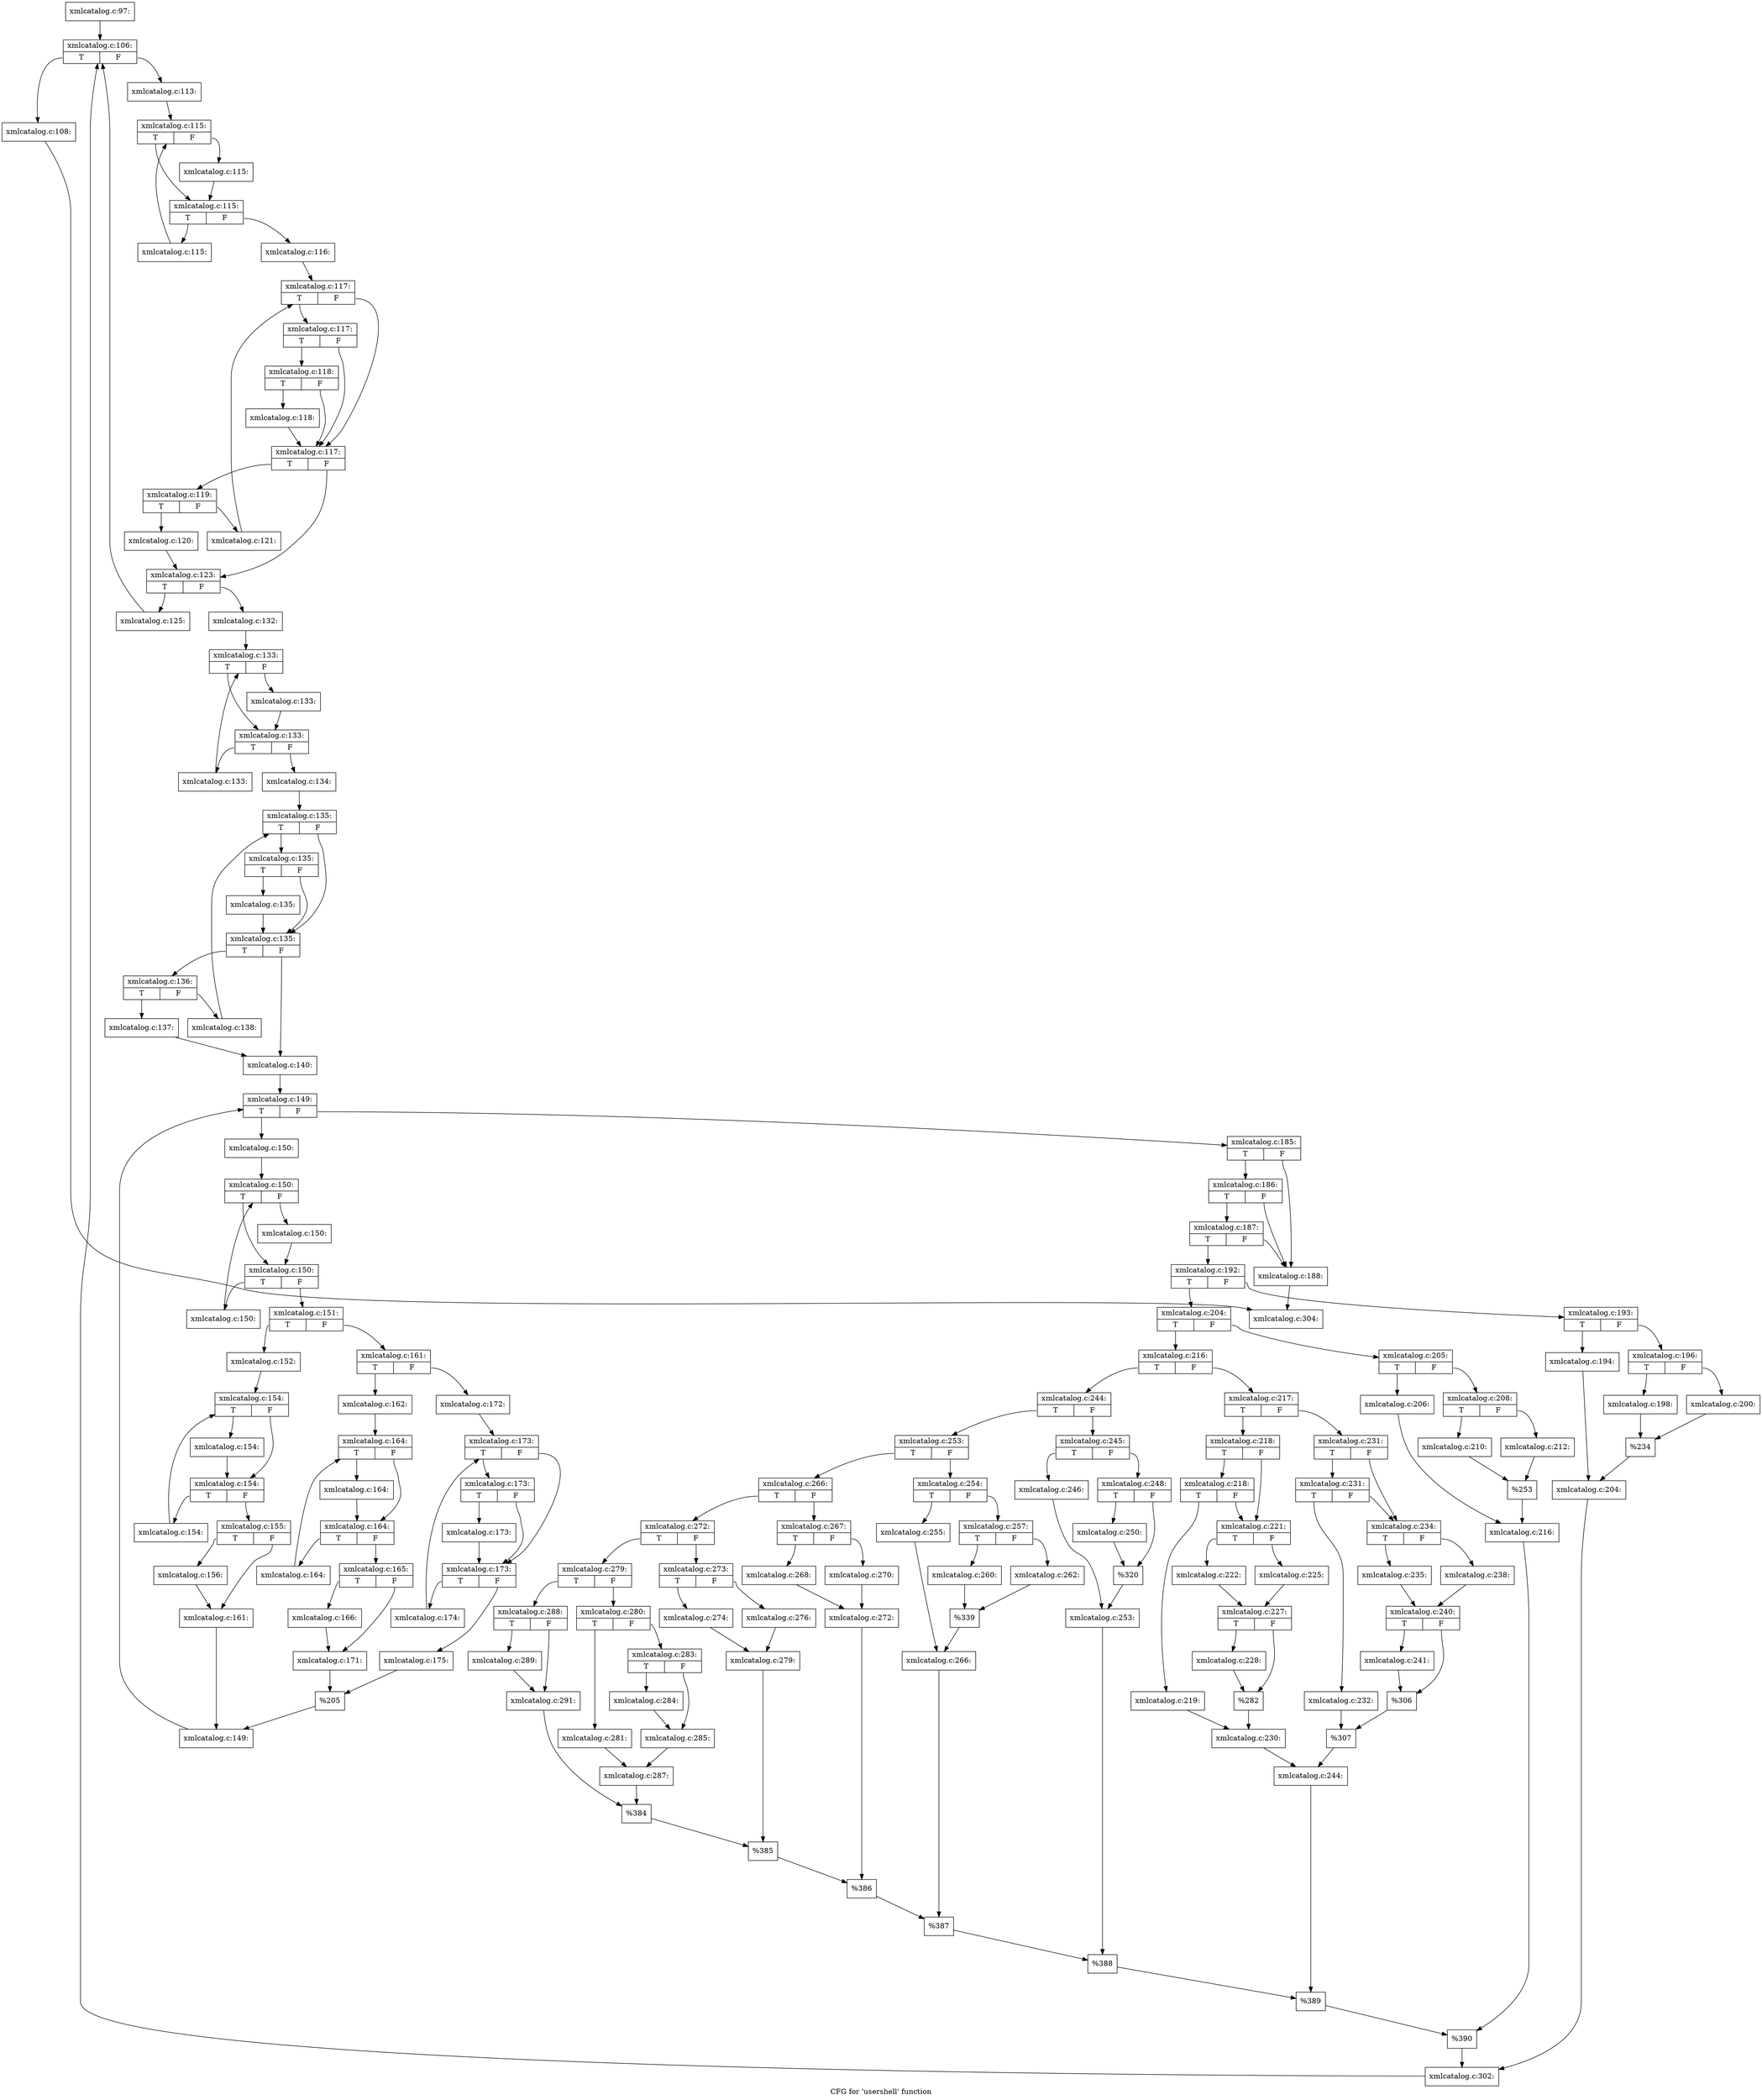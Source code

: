 digraph "CFG for 'usershell' function" {
	label="CFG for 'usershell' function";

	Node0x3fdbb70 [shape=record,label="{xmlcatalog.c:97:}"];
	Node0x3fdbb70 -> Node0x3fdf240;
	Node0x3fdf240 [shape=record,label="{xmlcatalog.c:106:|{<s0>T|<s1>F}}"];
	Node0x3fdf240:s0 -> Node0x3fdfc70;
	Node0x3fdf240:s1 -> Node0x3fdffa0;
	Node0x3fdfc70 [shape=record,label="{xmlcatalog.c:108:}"];
	Node0x3fdfc70 -> Node0x3fdf180;
	Node0x3fdffa0 [shape=record,label="{xmlcatalog.c:113:}"];
	Node0x3fdffa0 -> Node0x3fe0320;
	Node0x3fe0320 [shape=record,label="{xmlcatalog.c:115:|{<s0>T|<s1>F}}"];
	Node0x3fe0320:s0 -> Node0x3fe0520;
	Node0x3fe0320:s1 -> Node0x3fe0570;
	Node0x3fe0570 [shape=record,label="{xmlcatalog.c:115:}"];
	Node0x3fe0570 -> Node0x3fe0520;
	Node0x3fe0520 [shape=record,label="{xmlcatalog.c:115:|{<s0>T|<s1>F}}"];
	Node0x3fe0520:s0 -> Node0x3fe0b80;
	Node0x3fe0520:s1 -> Node0x3fe04d0;
	Node0x3fe0b80 [shape=record,label="{xmlcatalog.c:115:}"];
	Node0x3fe0b80 -> Node0x3fe0320;
	Node0x3fe04d0 [shape=record,label="{xmlcatalog.c:116:}"];
	Node0x3fe04d0 -> Node0x3fe0f40;
	Node0x3fe0f40 [shape=record,label="{xmlcatalog.c:117:|{<s0>T|<s1>F}}"];
	Node0x3fe0f40:s0 -> Node0x3fe12c0;
	Node0x3fe0f40:s1 -> Node0x3fe11a0;
	Node0x3fe12c0 [shape=record,label="{xmlcatalog.c:117:|{<s0>T|<s1>F}}"];
	Node0x3fe12c0:s0 -> Node0x3fe1240;
	Node0x3fe12c0:s1 -> Node0x3fe11a0;
	Node0x3fe1240 [shape=record,label="{xmlcatalog.c:118:|{<s0>T|<s1>F}}"];
	Node0x3fe1240:s0 -> Node0x3fe11f0;
	Node0x3fe1240:s1 -> Node0x3fe11a0;
	Node0x3fe11f0 [shape=record,label="{xmlcatalog.c:118:}"];
	Node0x3fe11f0 -> Node0x3fe11a0;
	Node0x3fe11a0 [shape=record,label="{xmlcatalog.c:117:|{<s0>T|<s1>F}}"];
	Node0x3fe11a0:s0 -> Node0x3fe1b70;
	Node0x3fe11a0:s1 -> Node0x3fe1120;
	Node0x3fe1b70 [shape=record,label="{xmlcatalog.c:119:|{<s0>T|<s1>F}}"];
	Node0x3fe1b70:s0 -> Node0x3fe2130;
	Node0x3fe1b70:s1 -> Node0x3fe2180;
	Node0x3fe2130 [shape=record,label="{xmlcatalog.c:120:}"];
	Node0x3fe2130 -> Node0x3fe1120;
	Node0x3fe2180 [shape=record,label="{xmlcatalog.c:121:}"];
	Node0x3fe2180 -> Node0x3fe0f40;
	Node0x3fe1120 [shape=record,label="{xmlcatalog.c:123:|{<s0>T|<s1>F}}"];
	Node0x3fe1120:s0 -> Node0x3fe2eb0;
	Node0x3fe1120:s1 -> Node0x3fe2f00;
	Node0x3fe2eb0 [shape=record,label="{xmlcatalog.c:125:}"];
	Node0x3fe2eb0 -> Node0x3fdf240;
	Node0x3fe2f00 [shape=record,label="{xmlcatalog.c:132:}"];
	Node0x3fe2f00 -> Node0x3fe3ca0;
	Node0x3fe3ca0 [shape=record,label="{xmlcatalog.c:133:|{<s0>T|<s1>F}}"];
	Node0x3fe3ca0:s0 -> Node0x3fe3ec0;
	Node0x3fe3ca0:s1 -> Node0x3fe3f10;
	Node0x3fe3f10 [shape=record,label="{xmlcatalog.c:133:}"];
	Node0x3fe3f10 -> Node0x3fe3ec0;
	Node0x3fe3ec0 [shape=record,label="{xmlcatalog.c:133:|{<s0>T|<s1>F}}"];
	Node0x3fe3ec0:s0 -> Node0x3fe44c0;
	Node0x3fe3ec0:s1 -> Node0x3fe3e70;
	Node0x3fe44c0 [shape=record,label="{xmlcatalog.c:133:}"];
	Node0x3fe44c0 -> Node0x3fe3ca0;
	Node0x3fe3e70 [shape=record,label="{xmlcatalog.c:134:}"];
	Node0x3fe3e70 -> Node0x3fe4880;
	Node0x3fe4880 [shape=record,label="{xmlcatalog.c:135:|{<s0>T|<s1>F}}"];
	Node0x3fe4880:s0 -> Node0x3fe4b80;
	Node0x3fe4880:s1 -> Node0x3fe4ae0;
	Node0x3fe4b80 [shape=record,label="{xmlcatalog.c:135:|{<s0>T|<s1>F}}"];
	Node0x3fe4b80:s0 -> Node0x3fe4b30;
	Node0x3fe4b80:s1 -> Node0x3fe4ae0;
	Node0x3fe4b30 [shape=record,label="{xmlcatalog.c:135:}"];
	Node0x3fe4b30 -> Node0x3fe4ae0;
	Node0x3fe4ae0 [shape=record,label="{xmlcatalog.c:135:|{<s0>T|<s1>F}}"];
	Node0x3fe4ae0:s0 -> Node0x3fe5140;
	Node0x3fe4ae0:s1 -> Node0x3fe4a60;
	Node0x3fe5140 [shape=record,label="{xmlcatalog.c:136:|{<s0>T|<s1>F}}"];
	Node0x3fe5140:s0 -> Node0x3fe5670;
	Node0x3fe5140:s1 -> Node0x3fe56c0;
	Node0x3fe5670 [shape=record,label="{xmlcatalog.c:137:}"];
	Node0x3fe5670 -> Node0x3fe4a60;
	Node0x3fe56c0 [shape=record,label="{xmlcatalog.c:138:}"];
	Node0x3fe56c0 -> Node0x3fe4880;
	Node0x3fe4a60 [shape=record,label="{xmlcatalog.c:140:}"];
	Node0x3fe4a60 -> Node0x3fe6ad0;
	Node0x3fe6ad0 [shape=record,label="{xmlcatalog.c:149:|{<s0>T|<s1>F}}"];
	Node0x3fe6ad0:s0 -> Node0x3fe6eb0;
	Node0x3fe6ad0:s1 -> Node0x3fe6c80;
	Node0x3fe6eb0 [shape=record,label="{xmlcatalog.c:150:}"];
	Node0x3fe6eb0 -> Node0x3fe6ff0;
	Node0x3fe6ff0 [shape=record,label="{xmlcatalog.c:150:|{<s0>T|<s1>F}}"];
	Node0x3fe6ff0:s0 -> Node0x3fe7170;
	Node0x3fe6ff0:s1 -> Node0x3fe71c0;
	Node0x3fe71c0 [shape=record,label="{xmlcatalog.c:150:}"];
	Node0x3fe71c0 -> Node0x3fe7170;
	Node0x3fe7170 [shape=record,label="{xmlcatalog.c:150:|{<s0>T|<s1>F}}"];
	Node0x3fe7170:s0 -> Node0x3fe7800;
	Node0x3fe7170:s1 -> Node0x3fe70f0;
	Node0x3fe7800 [shape=record,label="{xmlcatalog.c:150:}"];
	Node0x3fe7800 -> Node0x3fe6ff0;
	Node0x3fe70f0 [shape=record,label="{xmlcatalog.c:151:|{<s0>T|<s1>F}}"];
	Node0x3fe70f0:s0 -> Node0x3fe7ae0;
	Node0x3fe70f0:s1 -> Node0x3fe7b80;
	Node0x3fe7ae0 [shape=record,label="{xmlcatalog.c:152:}"];
	Node0x3fe7ae0 -> Node0x3fe83f0;
	Node0x3fe83f0 [shape=record,label="{xmlcatalog.c:154:|{<s0>T|<s1>F}}"];
	Node0x3fe83f0:s0 -> Node0x3fe86a0;
	Node0x3fe83f0:s1 -> Node0x3fe8650;
	Node0x3fe86a0 [shape=record,label="{xmlcatalog.c:154:}"];
	Node0x3fe86a0 -> Node0x3fe8650;
	Node0x3fe8650 [shape=record,label="{xmlcatalog.c:154:|{<s0>T|<s1>F}}"];
	Node0x3fe8650:s0 -> Node0x3fe8ce0;
	Node0x3fe8650:s1 -> Node0x3fe85d0;
	Node0x3fe8ce0 [shape=record,label="{xmlcatalog.c:154:}"];
	Node0x3fe8ce0 -> Node0x3fe83f0;
	Node0x3fe85d0 [shape=record,label="{xmlcatalog.c:155:|{<s0>T|<s1>F}}"];
	Node0x3fe85d0:s0 -> Node0x3fe8fc0;
	Node0x3fe85d0:s1 -> Node0x3fe9010;
	Node0x3fe8fc0 [shape=record,label="{xmlcatalog.c:156:}"];
	Node0x3fe8fc0 -> Node0x3fe9010;
	Node0x3fe9010 [shape=record,label="{xmlcatalog.c:161:}"];
	Node0x3fe9010 -> Node0x3fe7b30;
	Node0x3fe7b80 [shape=record,label="{xmlcatalog.c:161:|{<s0>T|<s1>F}}"];
	Node0x3fe7b80:s0 -> Node0x3fe9c80;
	Node0x3fe7b80:s1 -> Node0x3fe9d20;
	Node0x3fe9c80 [shape=record,label="{xmlcatalog.c:162:}"];
	Node0x3fe9c80 -> Node0x3fea590;
	Node0x3fea590 [shape=record,label="{xmlcatalog.c:164:|{<s0>T|<s1>F}}"];
	Node0x3fea590:s0 -> Node0x3fea840;
	Node0x3fea590:s1 -> Node0x3fea7f0;
	Node0x3fea840 [shape=record,label="{xmlcatalog.c:164:}"];
	Node0x3fea840 -> Node0x3fea7f0;
	Node0x3fea7f0 [shape=record,label="{xmlcatalog.c:164:|{<s0>T|<s1>F}}"];
	Node0x3fea7f0:s0 -> Node0x3feae80;
	Node0x3fea7f0:s1 -> Node0x3fea770;
	Node0x3feae80 [shape=record,label="{xmlcatalog.c:164:}"];
	Node0x3feae80 -> Node0x3fea590;
	Node0x3fea770 [shape=record,label="{xmlcatalog.c:165:|{<s0>T|<s1>F}}"];
	Node0x3fea770:s0 -> Node0x3feb1a0;
	Node0x3fea770:s1 -> Node0x3feb1f0;
	Node0x3feb1a0 [shape=record,label="{xmlcatalog.c:166:}"];
	Node0x3feb1a0 -> Node0x3feb1f0;
	Node0x3feb1f0 [shape=record,label="{xmlcatalog.c:171:}"];
	Node0x3feb1f0 -> Node0x3fe9cd0;
	Node0x3fe9d20 [shape=record,label="{xmlcatalog.c:172:}"];
	Node0x3fe9d20 -> Node0x3fec1e0;
	Node0x3fec1e0 [shape=record,label="{xmlcatalog.c:173:|{<s0>T|<s1>F}}"];
	Node0x3fec1e0:s0 -> Node0x3fec520;
	Node0x3fec1e0:s1 -> Node0x3fec480;
	Node0x3fec520 [shape=record,label="{xmlcatalog.c:173:|{<s0>T|<s1>F}}"];
	Node0x3fec520:s0 -> Node0x3fec4d0;
	Node0x3fec520:s1 -> Node0x3fec480;
	Node0x3fec4d0 [shape=record,label="{xmlcatalog.c:173:}"];
	Node0x3fec4d0 -> Node0x3fec480;
	Node0x3fec480 [shape=record,label="{xmlcatalog.c:173:|{<s0>T|<s1>F}}"];
	Node0x3fec480:s0 -> Node0x3fecae0;
	Node0x3fec480:s1 -> Node0x3fec400;
	Node0x3fecae0 [shape=record,label="{xmlcatalog.c:174:}"];
	Node0x3fecae0 -> Node0x3fec1e0;
	Node0x3fec400 [shape=record,label="{xmlcatalog.c:175:}"];
	Node0x3fec400 -> Node0x3fe9cd0;
	Node0x3fe9cd0 [shape=record,label="{%205}"];
	Node0x3fe9cd0 -> Node0x3fe7b30;
	Node0x3fe7b30 [shape=record,label="{xmlcatalog.c:149:}"];
	Node0x3fe7b30 -> Node0x3fe6ad0;
	Node0x3fe6c80 [shape=record,label="{xmlcatalog.c:185:|{<s0>T|<s1>F}}"];
	Node0x3fe6c80:s0 -> Node0x3fedbe0;
	Node0x3fe6c80:s1 -> Node0x3fedac0;
	Node0x3fedbe0 [shape=record,label="{xmlcatalog.c:186:|{<s0>T|<s1>F}}"];
	Node0x3fedbe0:s0 -> Node0x3fedb60;
	Node0x3fedbe0:s1 -> Node0x3fedac0;
	Node0x3fedb60 [shape=record,label="{xmlcatalog.c:187:|{<s0>T|<s1>F}}"];
	Node0x3fedb60:s0 -> Node0x3fedb10;
	Node0x3fedb60:s1 -> Node0x3fedac0;
	Node0x3fedac0 [shape=record,label="{xmlcatalog.c:188:}"];
	Node0x3fedac0 -> Node0x3fdf180;
	Node0x3fedb10 [shape=record,label="{xmlcatalog.c:192:|{<s0>T|<s1>F}}"];
	Node0x3fedb10:s0 -> Node0x3feedd0;
	Node0x3fedb10:s1 -> Node0x3feed30;
	Node0x3feed30 [shape=record,label="{xmlcatalog.c:193:|{<s0>T|<s1>F}}"];
	Node0x3feed30:s0 -> Node0x3fef390;
	Node0x3feed30:s1 -> Node0x3fef430;
	Node0x3fef390 [shape=record,label="{xmlcatalog.c:194:}"];
	Node0x3fef390 -> Node0x3fef3e0;
	Node0x3fef430 [shape=record,label="{xmlcatalog.c:196:|{<s0>T|<s1>F}}"];
	Node0x3fef430:s0 -> Node0x3fefe80;
	Node0x3fef430:s1 -> Node0x3feff20;
	Node0x3fefe80 [shape=record,label="{xmlcatalog.c:198:}"];
	Node0x3fefe80 -> Node0x3fefed0;
	Node0x3feff20 [shape=record,label="{xmlcatalog.c:200:}"];
	Node0x3feff20 -> Node0x3fefed0;
	Node0x3fefed0 [shape=record,label="{%234}"];
	Node0x3fefed0 -> Node0x3fef3e0;
	Node0x3fef3e0 [shape=record,label="{xmlcatalog.c:204:}"];
	Node0x3fef3e0 -> Node0x3feed80;
	Node0x3feedd0 [shape=record,label="{xmlcatalog.c:204:|{<s0>T|<s1>F}}"];
	Node0x3feedd0:s0 -> Node0x3ff0d40;
	Node0x3feedd0:s1 -> Node0x3ff0ca0;
	Node0x3ff0ca0 [shape=record,label="{xmlcatalog.c:205:|{<s0>T|<s1>F}}"];
	Node0x3ff0ca0:s0 -> Node0x3fc7020;
	Node0x3ff0ca0:s1 -> Node0x3fc70c0;
	Node0x3fc7020 [shape=record,label="{xmlcatalog.c:206:}"];
	Node0x3fc7020 -> Node0x3fc7070;
	Node0x3fc70c0 [shape=record,label="{xmlcatalog.c:208:|{<s0>T|<s1>F}}"];
	Node0x3fc70c0:s0 -> Node0x3fc7b10;
	Node0x3fc70c0:s1 -> Node0x3fc7bb0;
	Node0x3fc7b10 [shape=record,label="{xmlcatalog.c:210:}"];
	Node0x3fc7b10 -> Node0x3fc7b60;
	Node0x3fc7bb0 [shape=record,label="{xmlcatalog.c:212:}"];
	Node0x3fc7bb0 -> Node0x3fc7b60;
	Node0x3fc7b60 [shape=record,label="{%253}"];
	Node0x3fc7b60 -> Node0x3fc7070;
	Node0x3fc7070 [shape=record,label="{xmlcatalog.c:216:}"];
	Node0x3fc7070 -> Node0x3ff0cf0;
	Node0x3ff0d40 [shape=record,label="{xmlcatalog.c:216:|{<s0>T|<s1>F}}"];
	Node0x3ff0d40:s0 -> Node0x3fc89d0;
	Node0x3ff0d40:s1 -> Node0x3fc8930;
	Node0x3fc8930 [shape=record,label="{xmlcatalog.c:217:|{<s0>T|<s1>F}}"];
	Node0x3fc8930:s0 -> Node0x3fc8f10;
	Node0x3fc8930:s1 -> Node0x3fc8fb0;
	Node0x3fc8f10 [shape=record,label="{xmlcatalog.c:218:|{<s0>T|<s1>F}}"];
	Node0x3fc8f10:s0 -> Node0x3fc93a0;
	Node0x3fc8f10:s1 -> Node0x3fc9350;
	Node0x3fc93a0 [shape=record,label="{xmlcatalog.c:218:|{<s0>T|<s1>F}}"];
	Node0x3fc93a0:s0 -> Node0x3fc92b0;
	Node0x3fc93a0:s1 -> Node0x3fc9350;
	Node0x3fc92b0 [shape=record,label="{xmlcatalog.c:219:}"];
	Node0x3fc92b0 -> Node0x3fc9300;
	Node0x3fc9350 [shape=record,label="{xmlcatalog.c:221:|{<s0>T|<s1>F}}"];
	Node0x3fc9350:s0 -> Node0x3fc9cf0;
	Node0x3fc9350:s1 -> Node0x3fc9d90;
	Node0x3fc9cf0 [shape=record,label="{xmlcatalog.c:222:}"];
	Node0x3fc9cf0 -> Node0x3fc9d40;
	Node0x3fc9d90 [shape=record,label="{xmlcatalog.c:225:}"];
	Node0x3fc9d90 -> Node0x3fc9d40;
	Node0x3fc9d40 [shape=record,label="{xmlcatalog.c:227:|{<s0>T|<s1>F}}"];
	Node0x3fc9d40:s0 -> Node0x3fcae60;
	Node0x3fc9d40:s1 -> Node0x3fcaeb0;
	Node0x3fcae60 [shape=record,label="{xmlcatalog.c:228:}"];
	Node0x3fcae60 -> Node0x3fcaeb0;
	Node0x3fcaeb0 [shape=record,label="{%282}"];
	Node0x3fcaeb0 -> Node0x3fc9300;
	Node0x3fc9300 [shape=record,label="{xmlcatalog.c:230:}"];
	Node0x3fc9300 -> Node0x3fc8f60;
	Node0x3fc8fb0 [shape=record,label="{xmlcatalog.c:231:|{<s0>T|<s1>F}}"];
	Node0x3fc8fb0:s0 -> Node0x3ff98c0;
	Node0x3fc8fb0:s1 -> Node0x3ff9870;
	Node0x3ff98c0 [shape=record,label="{xmlcatalog.c:231:|{<s0>T|<s1>F}}"];
	Node0x3ff98c0:s0 -> Node0x3ff97d0;
	Node0x3ff98c0:s1 -> Node0x3ff9870;
	Node0x3ff97d0 [shape=record,label="{xmlcatalog.c:232:}"];
	Node0x3ff97d0 -> Node0x3ff9820;
	Node0x3ff9870 [shape=record,label="{xmlcatalog.c:234:|{<s0>T|<s1>F}}"];
	Node0x3ff9870:s0 -> Node0x3ffa070;
	Node0x3ff9870:s1 -> Node0x3ffa110;
	Node0x3ffa070 [shape=record,label="{xmlcatalog.c:235:}"];
	Node0x3ffa070 -> Node0x3ffa0c0;
	Node0x3ffa110 [shape=record,label="{xmlcatalog.c:238:}"];
	Node0x3ffa110 -> Node0x3ffa0c0;
	Node0x3ffa0c0 [shape=record,label="{xmlcatalog.c:240:|{<s0>T|<s1>F}}"];
	Node0x3ffa0c0:s0 -> Node0x3ffb160;
	Node0x3ffa0c0:s1 -> Node0x3ffb1b0;
	Node0x3ffb160 [shape=record,label="{xmlcatalog.c:241:}"];
	Node0x3ffb160 -> Node0x3ffb1b0;
	Node0x3ffb1b0 [shape=record,label="{%306}"];
	Node0x3ffb1b0 -> Node0x3ff9820;
	Node0x3ff9820 [shape=record,label="{%307}"];
	Node0x3ff9820 -> Node0x3fc8f60;
	Node0x3fc8f60 [shape=record,label="{xmlcatalog.c:244:}"];
	Node0x3fc8f60 -> Node0x3fc8980;
	Node0x3fc89d0 [shape=record,label="{xmlcatalog.c:244:|{<s0>T|<s1>F}}"];
	Node0x3fc89d0:s0 -> Node0x3ffb960;
	Node0x3fc89d0:s1 -> Node0x3ffb8c0;
	Node0x3ffb8c0 [shape=record,label="{xmlcatalog.c:245:|{<s0>T|<s1>F}}"];
	Node0x3ffb8c0:s0 -> Node0x3ffbf20;
	Node0x3ffb8c0:s1 -> Node0x3ffbfc0;
	Node0x3ffbf20 [shape=record,label="{xmlcatalog.c:246:}"];
	Node0x3ffbf20 -> Node0x3ffbf70;
	Node0x3ffbfc0 [shape=record,label="{xmlcatalog.c:248:|{<s0>T|<s1>F}}"];
	Node0x3ffbfc0:s0 -> Node0x3f984f0;
	Node0x3ffbfc0:s1 -> Node0x3f98540;
	Node0x3f984f0 [shape=record,label="{xmlcatalog.c:250:}"];
	Node0x3f984f0 -> Node0x3f98540;
	Node0x3f98540 [shape=record,label="{%320}"];
	Node0x3f98540 -> Node0x3ffbf70;
	Node0x3ffbf70 [shape=record,label="{xmlcatalog.c:253:}"];
	Node0x3ffbf70 -> Node0x3ffb910;
	Node0x3ffb960 [shape=record,label="{xmlcatalog.c:253:|{<s0>T|<s1>F}}"];
	Node0x3ffb960:s0 -> Node0x3ffebe0;
	Node0x3ffb960:s1 -> Node0x3ffeb40;
	Node0x3ffeb40 [shape=record,label="{xmlcatalog.c:254:|{<s0>T|<s1>F}}"];
	Node0x3ffeb40:s0 -> Node0x3fb7cf0;
	Node0x3ffeb40:s1 -> Node0x3fb7d90;
	Node0x3fb7cf0 [shape=record,label="{xmlcatalog.c:255:}"];
	Node0x3fb7cf0 -> Node0x3fb7d40;
	Node0x3fb7d90 [shape=record,label="{xmlcatalog.c:257:|{<s0>T|<s1>F}}"];
	Node0x3fb7d90:s0 -> Node0x4001000;
	Node0x3fb7d90:s1 -> Node0x4001590;
	Node0x4001000 [shape=record,label="{xmlcatalog.c:260:}"];
	Node0x4001000 -> Node0x4001540;
	Node0x4001590 [shape=record,label="{xmlcatalog.c:262:}"];
	Node0x4001590 -> Node0x4001540;
	Node0x4001540 [shape=record,label="{%339}"];
	Node0x4001540 -> Node0x3fb7d40;
	Node0x3fb7d40 [shape=record,label="{xmlcatalog.c:266:}"];
	Node0x3fb7d40 -> Node0x3ffeb90;
	Node0x3ffebe0 [shape=record,label="{xmlcatalog.c:266:|{<s0>T|<s1>F}}"];
	Node0x3ffebe0:s0 -> Node0x4002070;
	Node0x3ffebe0:s1 -> Node0x4001fd0;
	Node0x4001fd0 [shape=record,label="{xmlcatalog.c:267:|{<s0>T|<s1>F}}"];
	Node0x4001fd0:s0 -> Node0x40024f0;
	Node0x4001fd0:s1 -> Node0x4002590;
	Node0x40024f0 [shape=record,label="{xmlcatalog.c:268:}"];
	Node0x40024f0 -> Node0x4002540;
	Node0x4002590 [shape=record,label="{xmlcatalog.c:270:}"];
	Node0x4002590 -> Node0x4002540;
	Node0x4002540 [shape=record,label="{xmlcatalog.c:272:}"];
	Node0x4002540 -> Node0x4002020;
	Node0x4002070 [shape=record,label="{xmlcatalog.c:272:|{<s0>T|<s1>F}}"];
	Node0x4002070:s0 -> Node0x4002f40;
	Node0x4002070:s1 -> Node0x4002ea0;
	Node0x4002ea0 [shape=record,label="{xmlcatalog.c:273:|{<s0>T|<s1>F}}"];
	Node0x4002ea0:s0 -> Node0x4003440;
	Node0x4002ea0:s1 -> Node0x40034e0;
	Node0x4003440 [shape=record,label="{xmlcatalog.c:274:}"];
	Node0x4003440 -> Node0x4003490;
	Node0x40034e0 [shape=record,label="{xmlcatalog.c:276:}"];
	Node0x40034e0 -> Node0x4003490;
	Node0x4003490 [shape=record,label="{xmlcatalog.c:279:}"];
	Node0x4003490 -> Node0x4002ef0;
	Node0x4002f40 [shape=record,label="{xmlcatalog.c:279:|{<s0>T|<s1>F}}"];
	Node0x4002f40:s0 -> Node0x4004020;
	Node0x4002f40:s1 -> Node0x4003f80;
	Node0x4003f80 [shape=record,label="{xmlcatalog.c:280:|{<s0>T|<s1>F}}"];
	Node0x4003f80:s0 -> Node0x40045a0;
	Node0x4003f80:s1 -> Node0x4004640;
	Node0x40045a0 [shape=record,label="{xmlcatalog.c:281:}"];
	Node0x40045a0 -> Node0x40045f0;
	Node0x4004640 [shape=record,label="{xmlcatalog.c:283:|{<s0>T|<s1>F}}"];
	Node0x4004640:s0 -> Node0x4004d60;
	Node0x4004640:s1 -> Node0x4004db0;
	Node0x4004d60 [shape=record,label="{xmlcatalog.c:284:}"];
	Node0x4004d60 -> Node0x4004db0;
	Node0x4004db0 [shape=record,label="{xmlcatalog.c:285:}"];
	Node0x4004db0 -> Node0x40045f0;
	Node0x40045f0 [shape=record,label="{xmlcatalog.c:287:}"];
	Node0x40045f0 -> Node0x4003fd0;
	Node0x4004020 [shape=record,label="{xmlcatalog.c:288:|{<s0>T|<s1>F}}"];
	Node0x4004020:s0 -> Node0x4005660;
	Node0x4004020:s1 -> Node0x40056b0;
	Node0x4005660 [shape=record,label="{xmlcatalog.c:289:}"];
	Node0x4005660 -> Node0x40056b0;
	Node0x40056b0 [shape=record,label="{xmlcatalog.c:291:}"];
	Node0x40056b0 -> Node0x4003fd0;
	Node0x4003fd0 [shape=record,label="{%384}"];
	Node0x4003fd0 -> Node0x4002ef0;
	Node0x4002ef0 [shape=record,label="{%385}"];
	Node0x4002ef0 -> Node0x4002020;
	Node0x4002020 [shape=record,label="{%386}"];
	Node0x4002020 -> Node0x3ffeb90;
	Node0x3ffeb90 [shape=record,label="{%387}"];
	Node0x3ffeb90 -> Node0x3ffb910;
	Node0x3ffb910 [shape=record,label="{%388}"];
	Node0x3ffb910 -> Node0x3fc8980;
	Node0x3fc8980 [shape=record,label="{%389}"];
	Node0x3fc8980 -> Node0x3ff0cf0;
	Node0x3ff0cf0 [shape=record,label="{%390}"];
	Node0x3ff0cf0 -> Node0x3feed80;
	Node0x3feed80 [shape=record,label="{xmlcatalog.c:302:}"];
	Node0x3feed80 -> Node0x3fdf240;
	Node0x3fdf180 [shape=record,label="{xmlcatalog.c:304:}"];
}
